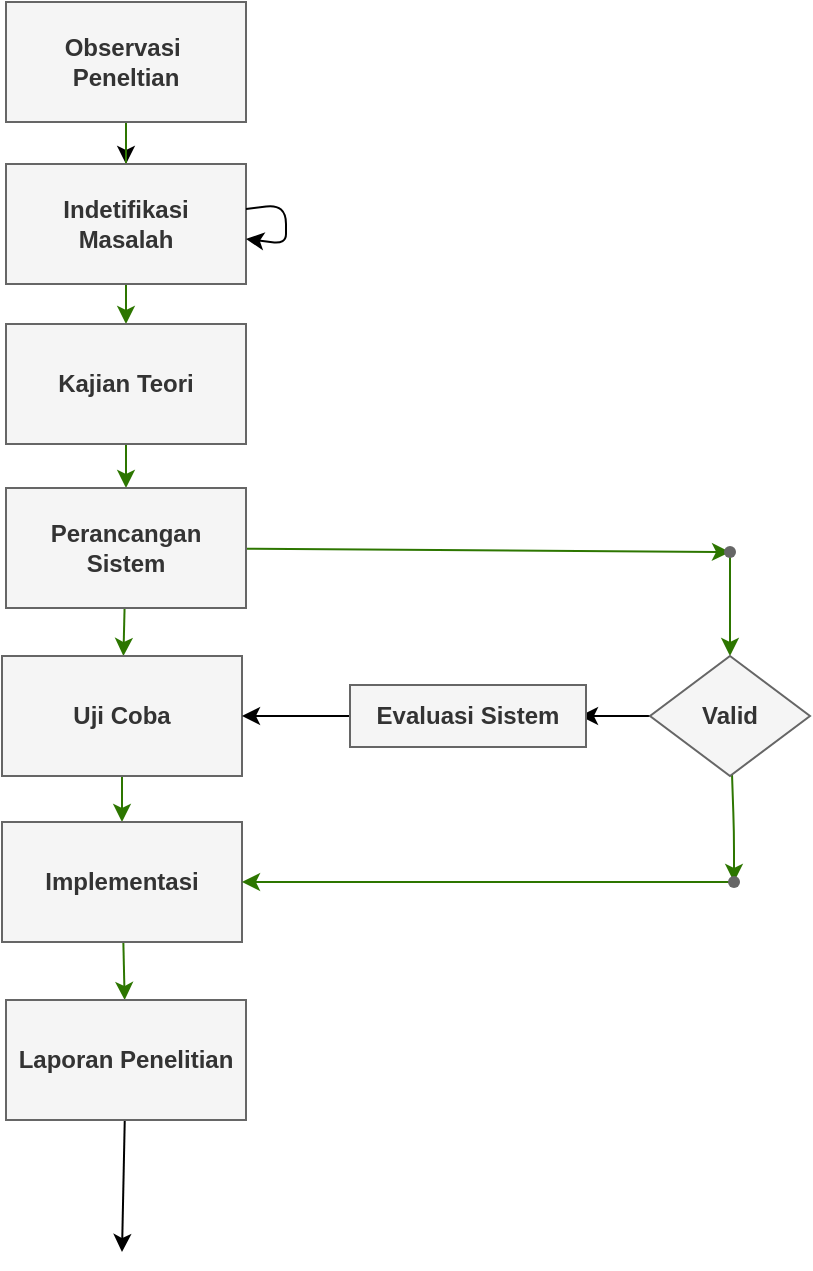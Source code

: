 <mxfile>
    <diagram id="w91AA-7LpXRxdjO6SVYn" name="Page-1">
        <mxGraphModel dx="590" dy="480" grid="0" gridSize="10" guides="1" tooltips="1" connect="1" arrows="1" fold="1" page="1" pageScale="1" pageWidth="850" pageHeight="1100" background="#ffffff" math="0" shadow="0">
            <root>
                <mxCell id="0"/>
                <mxCell id="1" parent="0"/>
                <mxCell id="8" value="" style="edgeStyle=none;html=1;" edge="1" parent="1" source="3" target="7">
                    <mxGeometry relative="1" as="geometry"/>
                </mxCell>
                <mxCell id="10" value="" style="edgeStyle=none;html=1;fillColor=#60a917;strokeColor=#2D7600;" edge="1" parent="1" source="3" target="9">
                    <mxGeometry relative="1" as="geometry"/>
                </mxCell>
                <mxCell id="3" value="Observasi&amp;nbsp;&lt;br&gt;Peneltian" style="rounded=0;whiteSpace=wrap;html=1;fillColor=#f5f5f5;fontColor=#333333;strokeColor=#666666;fontStyle=1" parent="1" vertex="1">
                    <mxGeometry x="105" y="2" width="120" height="60" as="geometry"/>
                </mxCell>
                <mxCell id="7" value="Indetifikasi&lt;br&gt;Masalah" style="whiteSpace=wrap;html=1;fillColor=#f5f5f5;strokeColor=#666666;fontColor=#333333;rounded=0;fontStyle=1" vertex="1" parent="1">
                    <mxGeometry x="105" y="83" width="120" height="60" as="geometry"/>
                </mxCell>
                <mxCell id="13" value="" style="edgeStyle=none;html=1;fillColor=#60a917;strokeColor=#2D7600;" edge="1" parent="1" source="9" target="12">
                    <mxGeometry relative="1" as="geometry"/>
                </mxCell>
                <mxCell id="9" value="Kajian&amp;nbsp;Teori" style="whiteSpace=wrap;html=1;fillColor=#f5f5f5;strokeColor=#666666;fontColor=#333333;rounded=0;fontStyle=1" vertex="1" parent="1">
                    <mxGeometry x="105" y="163" width="120" height="60" as="geometry"/>
                </mxCell>
                <mxCell id="15" value="" style="edgeStyle=none;html=1;fillColor=#60a917;strokeColor=#2D7600;" edge="1" parent="1" source="12" target="14">
                    <mxGeometry relative="1" as="geometry"/>
                </mxCell>
                <mxCell id="25" value="" style="edgeStyle=none;html=1;fillColor=#60a917;strokeColor=#2D7600;" edge="1" parent="1" source="12" target="24">
                    <mxGeometry relative="1" as="geometry"/>
                </mxCell>
                <mxCell id="12" value="Perancangan&lt;br&gt;Sistem" style="whiteSpace=wrap;html=1;fillColor=#f5f5f5;strokeColor=#666666;fontColor=#333333;rounded=0;fontStyle=1" vertex="1" parent="1">
                    <mxGeometry x="105" y="245" width="120" height="60" as="geometry"/>
                </mxCell>
                <mxCell id="17" value="" style="edgeStyle=none;html=1;fillColor=#60a917;strokeColor=#2D7600;" edge="1" parent="1" source="14" target="16">
                    <mxGeometry relative="1" as="geometry"/>
                </mxCell>
                <mxCell id="14" value="Uji Coba" style="whiteSpace=wrap;html=1;fillColor=#f5f5f5;strokeColor=#666666;fontColor=#333333;rounded=0;fontStyle=1;" vertex="1" parent="1">
                    <mxGeometry x="103" y="329" width="120" height="60" as="geometry"/>
                </mxCell>
                <mxCell id="19" value="" style="edgeStyle=none;html=1;fillColor=#60a917;strokeColor=#2D7600;" edge="1" parent="1" source="16" target="18">
                    <mxGeometry relative="1" as="geometry"/>
                </mxCell>
                <mxCell id="16" value="Implementasi" style="whiteSpace=wrap;html=1;fillColor=#f5f5f5;strokeColor=#666666;fontColor=#333333;rounded=0;fontStyle=1;" vertex="1" parent="1">
                    <mxGeometry x="103" y="412" width="120" height="60" as="geometry"/>
                </mxCell>
                <mxCell id="21" value="" style="edgeStyle=none;html=1;" edge="1" parent="1" source="18">
                    <mxGeometry relative="1" as="geometry">
                        <mxPoint x="163" y="627" as="targetPoint"/>
                    </mxGeometry>
                </mxCell>
                <mxCell id="18" value="Laporan Penelitian" style="whiteSpace=wrap;html=1;fillColor=#f5f5f5;strokeColor=#666666;fontColor=#333333;rounded=0;fontStyle=1;" vertex="1" parent="1">
                    <mxGeometry x="105" y="501" width="120" height="60" as="geometry"/>
                </mxCell>
                <mxCell id="29" value="" style="edgeStyle=none;html=1;fillColor=#60a917;strokeColor=#2D7600;" edge="1" parent="1" source="24" target="28">
                    <mxGeometry relative="1" as="geometry"/>
                </mxCell>
                <mxCell id="24" value="" style="shape=waypoint;sketch=0;size=6;pointerEvents=1;points=[];fillColor=#f5f5f5;resizable=0;rotatable=0;perimeter=centerPerimeter;snapToPoint=1;strokeColor=#666666;fontColor=#333333;rounded=0;fontStyle=1;" vertex="1" parent="1">
                    <mxGeometry x="457" y="267" width="20" height="20" as="geometry"/>
                </mxCell>
                <mxCell id="31" value="" style="edgeStyle=none;html=1;" edge="1" parent="1" source="28" target="30">
                    <mxGeometry relative="1" as="geometry"/>
                </mxCell>
                <mxCell id="36" value="" style="edgeStyle=none;html=1;fillColor=#60a917;strokeColor=#2D7600;" edge="1" parent="1" source="28" target="35">
                    <mxGeometry relative="1" as="geometry">
                        <Array as="points">
                            <mxPoint x="469" y="417"/>
                        </Array>
                    </mxGeometry>
                </mxCell>
                <mxCell id="28" value="Valid" style="rhombus;whiteSpace=wrap;html=1;fillColor=#f5f5f5;strokeColor=#666666;fontColor=#333333;sketch=0;rounded=0;fontStyle=1;" vertex="1" parent="1">
                    <mxGeometry x="427" y="329" width="80" height="60" as="geometry"/>
                </mxCell>
                <mxCell id="33" value="" style="edgeStyle=none;html=1;" edge="1" parent="1" source="30" target="32">
                    <mxGeometry relative="1" as="geometry"/>
                </mxCell>
                <mxCell id="30" value="" style="shape=waypoint;sketch=0;size=6;pointerEvents=1;points=[];fillColor=#f5f5f5;resizable=0;rotatable=0;perimeter=centerPerimeter;snapToPoint=1;strokeColor=#666666;fontColor=#333333;rounded=0;fontStyle=1;" vertex="1" parent="1">
                    <mxGeometry x="382" y="349" width="20" height="20" as="geometry"/>
                </mxCell>
                <mxCell id="34" value="" style="edgeStyle=none;html=1;" edge="1" parent="1" source="32" target="14">
                    <mxGeometry relative="1" as="geometry"/>
                </mxCell>
                <mxCell id="32" value="Evaluasi Sistem" style="whiteSpace=wrap;html=1;fillColor=#f5f5f5;strokeColor=#666666;fontColor=#333333;sketch=0;rounded=0;fontStyle=1;" vertex="1" parent="1">
                    <mxGeometry x="277" y="343.5" width="118" height="31" as="geometry"/>
                </mxCell>
                <mxCell id="37" style="edgeStyle=none;html=1;fillColor=#60a917;strokeColor=#2D7600;" edge="1" parent="1" source="35" target="16">
                    <mxGeometry relative="1" as="geometry"/>
                </mxCell>
                <mxCell id="35" value="" style="shape=waypoint;sketch=0;size=6;pointerEvents=1;points=[];fillColor=#f5f5f5;resizable=0;rotatable=0;perimeter=centerPerimeter;snapToPoint=1;strokeColor=#666666;fontColor=#333333;rounded=0;fontStyle=1;" vertex="1" parent="1">
                    <mxGeometry x="459" y="432" width="20" height="20" as="geometry"/>
                </mxCell>
                <mxCell id="39" style="edgeStyle=none;html=1;" edge="1" parent="1" source="7" target="7">
                    <mxGeometry relative="1" as="geometry"/>
                </mxCell>
            </root>
        </mxGraphModel>
    </diagram>
</mxfile>